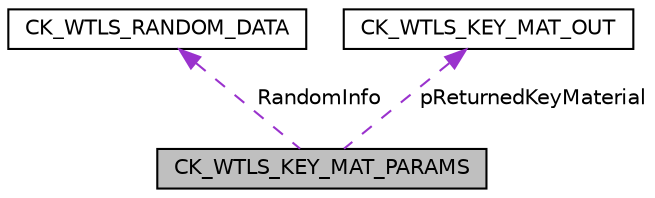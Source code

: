 digraph "CK_WTLS_KEY_MAT_PARAMS"
{
  edge [fontname="Helvetica",fontsize="10",labelfontname="Helvetica",labelfontsize="10"];
  node [fontname="Helvetica",fontsize="10",shape=record];
  Node1 [label="CK_WTLS_KEY_MAT_PARAMS",height=0.2,width=0.4,color="black", fillcolor="grey75", style="filled", fontcolor="black"];
  Node2 -> Node1 [dir="back",color="darkorchid3",fontsize="10",style="dashed",label=" RandomInfo" ,fontname="Helvetica"];
  Node2 [label="CK_WTLS_RANDOM_DATA",height=0.2,width=0.4,color="black", fillcolor="white", style="filled",URL="$struct_c_k___w_t_l_s___r_a_n_d_o_m___d_a_t_a.html"];
  Node3 -> Node1 [dir="back",color="darkorchid3",fontsize="10",style="dashed",label=" pReturnedKeyMaterial" ,fontname="Helvetica"];
  Node3 [label="CK_WTLS_KEY_MAT_OUT",height=0.2,width=0.4,color="black", fillcolor="white", style="filled",URL="$struct_c_k___w_t_l_s___k_e_y___m_a_t___o_u_t.html"];
}
